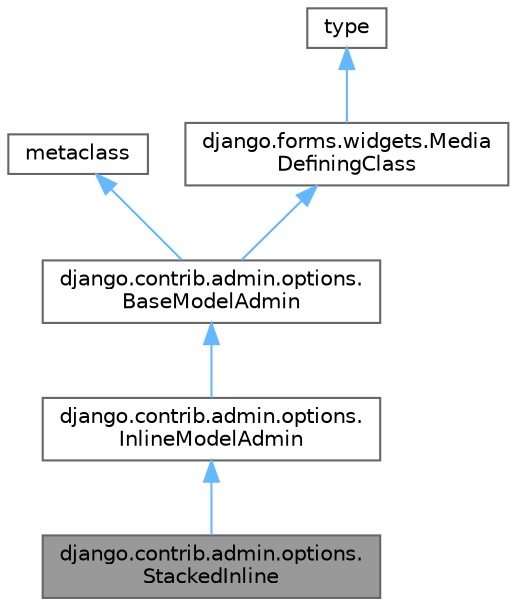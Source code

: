 digraph "django.contrib.admin.options.StackedInline"
{
 // LATEX_PDF_SIZE
  bgcolor="transparent";
  edge [fontname=Helvetica,fontsize=10,labelfontname=Helvetica,labelfontsize=10];
  node [fontname=Helvetica,fontsize=10,shape=box,height=0.2,width=0.4];
  Node1 [id="Node000001",label="django.contrib.admin.options.\lStackedInline",height=0.2,width=0.4,color="gray40", fillcolor="grey60", style="filled", fontcolor="black",tooltip=" "];
  Node2 -> Node1 [id="edge1_Node000001_Node000002",dir="back",color="steelblue1",style="solid",tooltip=" "];
  Node2 [id="Node000002",label="django.contrib.admin.options.\lInlineModelAdmin",height=0.2,width=0.4,color="gray40", fillcolor="white", style="filled",URL="$classdjango_1_1contrib_1_1admin_1_1options_1_1_inline_model_admin.html",tooltip=" "];
  Node3 -> Node2 [id="edge2_Node000002_Node000003",dir="back",color="steelblue1",style="solid",tooltip=" "];
  Node3 [id="Node000003",label="django.contrib.admin.options.\lBaseModelAdmin",height=0.2,width=0.4,color="gray40", fillcolor="white", style="filled",URL="$classdjango_1_1contrib_1_1admin_1_1options_1_1_base_model_admin.html",tooltip=" "];
  Node4 -> Node3 [id="edge3_Node000003_Node000004",dir="back",color="steelblue1",style="solid",tooltip=" "];
  Node4 [id="Node000004",label="metaclass",height=0.2,width=0.4,color="gray40", fillcolor="white", style="filled",tooltip=" "];
  Node5 -> Node3 [id="edge4_Node000003_Node000005",dir="back",color="steelblue1",style="solid",tooltip=" "];
  Node5 [id="Node000005",label="django.forms.widgets.Media\lDefiningClass",height=0.2,width=0.4,color="gray40", fillcolor="white", style="filled",URL="$classdjango_1_1forms_1_1widgets_1_1_media_defining_class.html",tooltip=" "];
  Node6 -> Node5 [id="edge5_Node000005_Node000006",dir="back",color="steelblue1",style="solid",tooltip=" "];
  Node6 [id="Node000006",label="type",height=0.2,width=0.4,color="gray40", fillcolor="white", style="filled",tooltip=" "];
}
